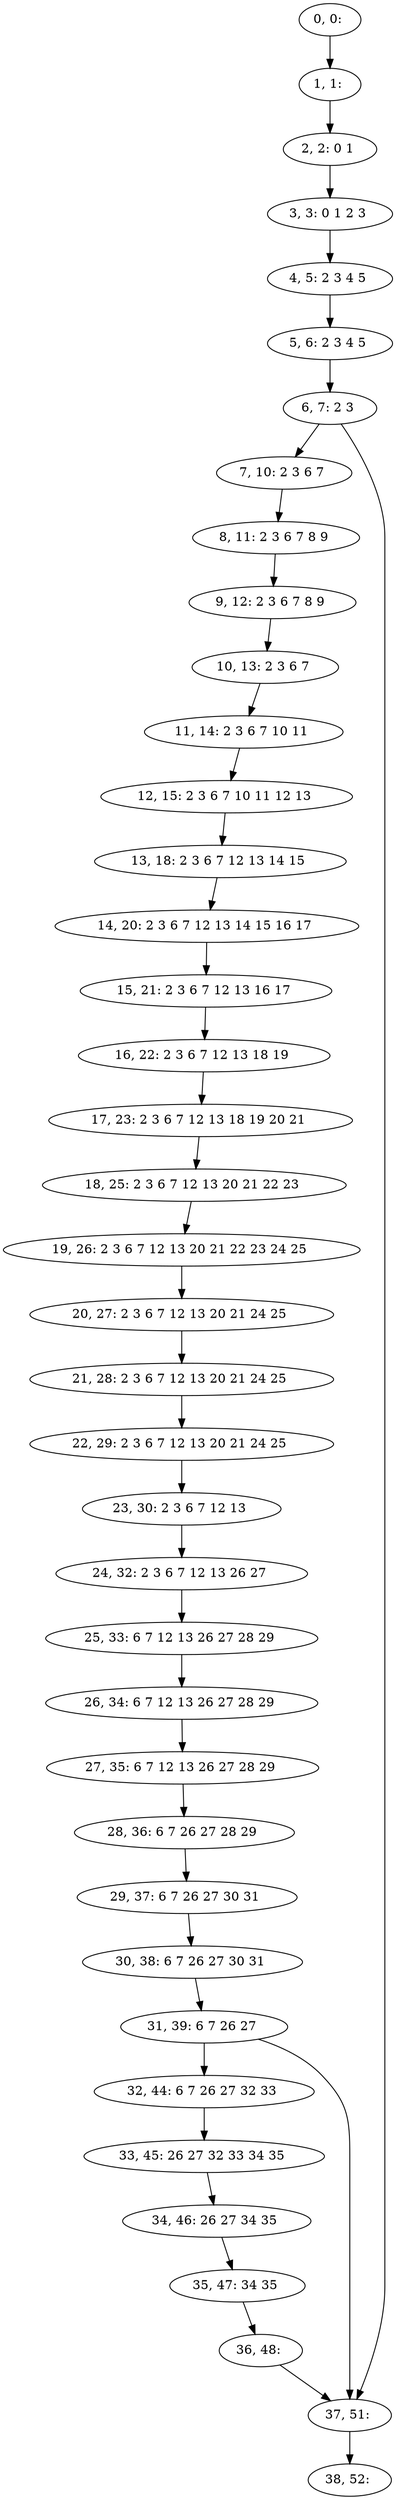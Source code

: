digraph G {
0[label="0, 0: "];
1[label="1, 1: "];
2[label="2, 2: 0 1 "];
3[label="3, 3: 0 1 2 3 "];
4[label="4, 5: 2 3 4 5 "];
5[label="5, 6: 2 3 4 5 "];
6[label="6, 7: 2 3 "];
7[label="7, 10: 2 3 6 7 "];
8[label="8, 11: 2 3 6 7 8 9 "];
9[label="9, 12: 2 3 6 7 8 9 "];
10[label="10, 13: 2 3 6 7 "];
11[label="11, 14: 2 3 6 7 10 11 "];
12[label="12, 15: 2 3 6 7 10 11 12 13 "];
13[label="13, 18: 2 3 6 7 12 13 14 15 "];
14[label="14, 20: 2 3 6 7 12 13 14 15 16 17 "];
15[label="15, 21: 2 3 6 7 12 13 16 17 "];
16[label="16, 22: 2 3 6 7 12 13 18 19 "];
17[label="17, 23: 2 3 6 7 12 13 18 19 20 21 "];
18[label="18, 25: 2 3 6 7 12 13 20 21 22 23 "];
19[label="19, 26: 2 3 6 7 12 13 20 21 22 23 24 25 "];
20[label="20, 27: 2 3 6 7 12 13 20 21 24 25 "];
21[label="21, 28: 2 3 6 7 12 13 20 21 24 25 "];
22[label="22, 29: 2 3 6 7 12 13 20 21 24 25 "];
23[label="23, 30: 2 3 6 7 12 13 "];
24[label="24, 32: 2 3 6 7 12 13 26 27 "];
25[label="25, 33: 6 7 12 13 26 27 28 29 "];
26[label="26, 34: 6 7 12 13 26 27 28 29 "];
27[label="27, 35: 6 7 12 13 26 27 28 29 "];
28[label="28, 36: 6 7 26 27 28 29 "];
29[label="29, 37: 6 7 26 27 30 31 "];
30[label="30, 38: 6 7 26 27 30 31 "];
31[label="31, 39: 6 7 26 27 "];
32[label="32, 44: 6 7 26 27 32 33 "];
33[label="33, 45: 26 27 32 33 34 35 "];
34[label="34, 46: 26 27 34 35 "];
35[label="35, 47: 34 35 "];
36[label="36, 48: "];
37[label="37, 51: "];
38[label="38, 52: "];
0->1 ;
1->2 ;
2->3 ;
3->4 ;
4->5 ;
5->6 ;
6->7 ;
6->37 ;
7->8 ;
8->9 ;
9->10 ;
10->11 ;
11->12 ;
12->13 ;
13->14 ;
14->15 ;
15->16 ;
16->17 ;
17->18 ;
18->19 ;
19->20 ;
20->21 ;
21->22 ;
22->23 ;
23->24 ;
24->25 ;
25->26 ;
26->27 ;
27->28 ;
28->29 ;
29->30 ;
30->31 ;
31->32 ;
31->37 ;
32->33 ;
33->34 ;
34->35 ;
35->36 ;
36->37 ;
37->38 ;
}
